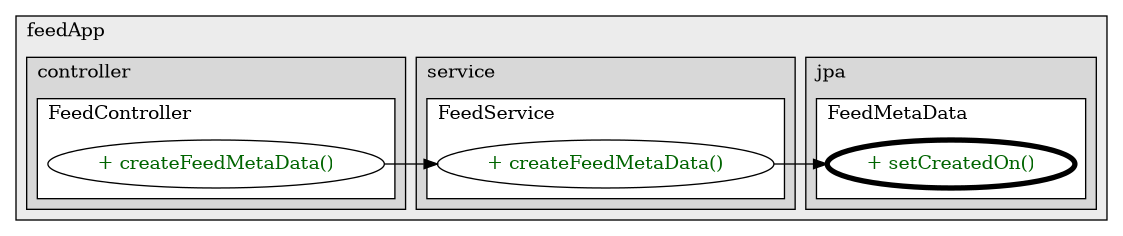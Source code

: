 @startuml

/' diagram meta data start
config=CallConfiguration;
{
  "rootMethod": "com.feedApp.jpa.FeedMetaData#setCreatedOn(Timestamp)",
  "projectClassification": {
    "searchMode": "OpenProject", // OpenProject, AllProjects
    "includedProjects": "",
    "pathEndKeywords": "*.impl",
    "isClientPath": "",
    "isClientName": "",
    "isTestPath": "",
    "isTestName": "",
    "isMappingPath": "",
    "isMappingName": "",
    "isDataAccessPath": "",
    "isDataAccessName": "",
    "isDataStructurePath": "",
    "isDataStructureName": "",
    "isInterfaceStructuresPath": "",
    "isInterfaceStructuresName": "",
    "isEntryPointPath": "",
    "isEntryPointName": "",
    "treatFinalFieldsAsMandatory": false
  },
  "graphRestriction": {
    "classPackageExcludeFilter": "",
    "classPackageIncludeFilter": "",
    "classNameExcludeFilter": "",
    "classNameIncludeFilter": "",
    "methodNameExcludeFilter": "",
    "methodNameIncludeFilter": "",
    "removeByInheritance": "", // inheritance/annotation based filtering is done in a second step
    "removeByAnnotation": "",
    "removeByClassPackage": "", // cleanup the graph after inheritance/annotation based filtering is done
    "removeByClassName": "",
    "cutMappings": false,
    "cutEnum": true,
    "cutTests": true,
    "cutClient": true,
    "cutDataAccess": true,
    "cutInterfaceStructures": true,
    "cutDataStructures": true,
    "cutGetterAndSetter": true,
    "cutConstructors": true
  },
  "graphTraversal": {
    "forwardDepth": 3,
    "backwardDepth": 3,
    "classPackageExcludeFilter": "",
    "classPackageIncludeFilter": "",
    "classNameExcludeFilter": "",
    "classNameIncludeFilter": "",
    "methodNameExcludeFilter": "",
    "methodNameIncludeFilter": "",
    "hideMappings": false,
    "hideDataStructures": false,
    "hidePrivateMethods": true,
    "hideInterfaceCalls": true, // indirection: implementation -> interface (is hidden) -> implementation
    "onlyShowApplicationEntryPoints": false, // root node is included
    "useMethodCallsForStructureDiagram": "ForwardOnly" // ForwardOnly, BothDirections, No
  },
  "details": {
    "aggregation": "GroupByClass", // ByClass, GroupByClass, None
    "showMethodParametersTypes": false,
    "showMethodParametersNames": false,
    "showMethodReturnType": false,
    "showPackageLevels": 2,
    "showCallOrder": false,
    "edgeMode": "MethodsOnly", // TypesOnly, MethodsOnly, TypesAndMethods, MethodsAndDirectTypeUsage
    "showDetailedClassStructure": false
  },
  "rootClass": "com.feedApp.jpa.FeedMetaData",
  "extensionCallbackMethod": "" // qualified.class.name#methodName - signature: public static String method(String)
}
diagram meta data end '/



digraph g {
    rankdir="LR"
    splines=polyline
    

'nodes 
subgraph cluster_976040029 { 
   	label=feedApp
	labeljust=l
	fillcolor="#ececec"
	style=filled
   
   subgraph cluster_1310698646 { 
   	label=service
	labeljust=l
	fillcolor="#d8d8d8"
	style=filled
   
   subgraph cluster_1030494298 { 
   	label=FeedService
	labeljust=l
	fillcolor=white
	style=filled
   
   FeedService1452183805XXXcreateFeedMetaData1774260304[
	label="+ createFeedMetaData()"
	style=filled
	fillcolor=white
	tooltip="FeedService

null"
	fontcolor=darkgreen
];
} 
} 

subgraph cluster_85800176 { 
   	label=jpa
	labeljust=l
	fillcolor="#d8d8d8"
	style=filled
   
   subgraph cluster_1353367272 { 
   	label=FeedMetaData
	labeljust=l
	fillcolor=white
	style=filled
   
   FeedMetaData1717777885XXXsetCreatedOn2059094262[
	label="+ setCreatedOn()"
	style=filled
	fillcolor=white
	tooltip="FeedMetaData

null"
	penwidth=4
	fontcolor=darkgreen
];
} 
} 

subgraph cluster_886611655 { 
   	label=controller
	labeljust=l
	fillcolor="#d8d8d8"
	style=filled
   
   subgraph cluster_2009748692 { 
   	label=FeedController
	labeljust=l
	fillcolor=white
	style=filled
   
   FeedController1164448852XXXcreateFeedMetaData1774260304[
	label="+ createFeedMetaData()"
	style=filled
	fillcolor=white
	tooltip="FeedController

null"
	fontcolor=darkgreen
];
} 
} 
} 

'edges    
FeedController1164448852XXXcreateFeedMetaData1774260304 -> FeedService1452183805XXXcreateFeedMetaData1774260304;
FeedService1452183805XXXcreateFeedMetaData1774260304 -> FeedMetaData1717777885XXXsetCreatedOn2059094262;
    
}
@enduml